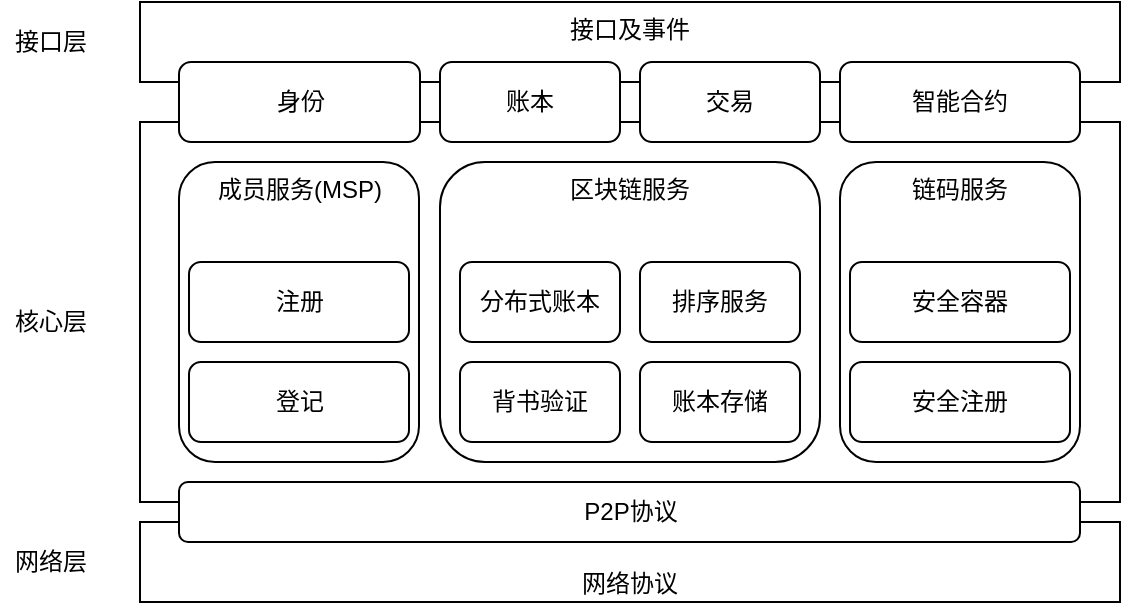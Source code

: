<mxfile version="14.5.1" type="device"><diagram id="qRBJV8Rviw5mgjF_7UAP" name="第 1 页"><mxGraphModel dx="786" dy="572" grid="1" gridSize="10" guides="1" tooltips="1" connect="1" arrows="1" fold="1" page="1" pageScale="1" pageWidth="827" pageHeight="1169" math="0" shadow="0"><root><mxCell id="0"/><mxCell id="1" parent="0"/><mxCell id="m3cRt86MzjOde7gio3S7-24" value="接口及事件" style="rounded=0;whiteSpace=wrap;html=1;verticalAlign=top;" vertex="1" parent="1"><mxGeometry x="150" y="170" width="490" height="40" as="geometry"/></mxCell><mxCell id="m3cRt86MzjOde7gio3S7-4" value="" style="rounded=0;whiteSpace=wrap;html=1;" vertex="1" parent="1"><mxGeometry x="150" y="230" width="490" height="190" as="geometry"/></mxCell><mxCell id="m3cRt86MzjOde7gio3S7-1" value="网络协议" style="rounded=0;whiteSpace=wrap;html=1;verticalAlign=bottom;" vertex="1" parent="1"><mxGeometry x="150" y="430" width="490" height="40" as="geometry"/></mxCell><mxCell id="m3cRt86MzjOde7gio3S7-2" value="P2P协议" style="rounded=1;whiteSpace=wrap;html=1;" vertex="1" parent="1"><mxGeometry x="169.5" y="410" width="450.5" height="30" as="geometry"/></mxCell><mxCell id="m3cRt86MzjOde7gio3S7-5" value="成员服务(MSP)" style="rounded=1;whiteSpace=wrap;html=1;verticalAlign=top;" vertex="1" parent="1"><mxGeometry x="169.5" y="250" width="120" height="150" as="geometry"/></mxCell><mxCell id="m3cRt86MzjOde7gio3S7-6" value="登记" style="rounded=1;whiteSpace=wrap;html=1;" vertex="1" parent="1"><mxGeometry x="174.5" y="350" width="110" height="40" as="geometry"/></mxCell><mxCell id="m3cRt86MzjOde7gio3S7-7" value="注册" style="rounded=1;whiteSpace=wrap;html=1;" vertex="1" parent="1"><mxGeometry x="174.5" y="300" width="110" height="40" as="geometry"/></mxCell><mxCell id="m3cRt86MzjOde7gio3S7-8" value="区块链服务" style="rounded=1;whiteSpace=wrap;html=1;verticalAlign=top;" vertex="1" parent="1"><mxGeometry x="300" y="250" width="190" height="150" as="geometry"/></mxCell><mxCell id="m3cRt86MzjOde7gio3S7-9" value="分布式账本" style="rounded=1;whiteSpace=wrap;html=1;" vertex="1" parent="1"><mxGeometry x="310" y="300" width="80" height="40" as="geometry"/></mxCell><mxCell id="m3cRt86MzjOde7gio3S7-10" value="排序服务" style="rounded=1;whiteSpace=wrap;html=1;" vertex="1" parent="1"><mxGeometry x="400" y="300" width="80" height="40" as="geometry"/></mxCell><mxCell id="m3cRt86MzjOde7gio3S7-11" value="背书验证" style="rounded=1;whiteSpace=wrap;html=1;" vertex="1" parent="1"><mxGeometry x="310" y="350" width="80" height="40" as="geometry"/></mxCell><mxCell id="m3cRt86MzjOde7gio3S7-12" value="账本存储" style="rounded=1;whiteSpace=wrap;html=1;" vertex="1" parent="1"><mxGeometry x="400" y="350" width="80" height="40" as="geometry"/></mxCell><mxCell id="m3cRt86MzjOde7gio3S7-13" value="链码服务" style="rounded=1;whiteSpace=wrap;html=1;verticalAlign=top;" vertex="1" parent="1"><mxGeometry x="500" y="250" width="120" height="150" as="geometry"/></mxCell><mxCell id="m3cRt86MzjOde7gio3S7-14" value="安全容器" style="rounded=1;whiteSpace=wrap;html=1;" vertex="1" parent="1"><mxGeometry x="505" y="300" width="110" height="40" as="geometry"/></mxCell><mxCell id="m3cRt86MzjOde7gio3S7-15" value="安全注册" style="rounded=1;whiteSpace=wrap;html=1;" vertex="1" parent="1"><mxGeometry x="505" y="350" width="110" height="40" as="geometry"/></mxCell><mxCell id="m3cRt86MzjOde7gio3S7-16" value="身份" style="rounded=1;whiteSpace=wrap;html=1;" vertex="1" parent="1"><mxGeometry x="169.5" y="200" width="120.5" height="40" as="geometry"/></mxCell><mxCell id="m3cRt86MzjOde7gio3S7-20" value="账本" style="rounded=1;whiteSpace=wrap;html=1;" vertex="1" parent="1"><mxGeometry x="300" y="200" width="90" height="40" as="geometry"/></mxCell><mxCell id="m3cRt86MzjOde7gio3S7-21" value="交易" style="rounded=1;whiteSpace=wrap;html=1;" vertex="1" parent="1"><mxGeometry x="400" y="200" width="90" height="40" as="geometry"/></mxCell><mxCell id="m3cRt86MzjOde7gio3S7-22" value="智能合约" style="rounded=1;whiteSpace=wrap;html=1;" vertex="1" parent="1"><mxGeometry x="500" y="200" width="120" height="40" as="geometry"/></mxCell><mxCell id="m3cRt86MzjOde7gio3S7-25" value="接口层" style="text;html=1;resizable=0;autosize=1;align=center;verticalAlign=middle;points=[];fillColor=none;strokeColor=none;rounded=0;" vertex="1" parent="1"><mxGeometry x="80" y="180" width="50" height="20" as="geometry"/></mxCell><mxCell id="m3cRt86MzjOde7gio3S7-26" value="核心层" style="text;html=1;resizable=0;autosize=1;align=center;verticalAlign=middle;points=[];fillColor=none;strokeColor=none;rounded=0;" vertex="1" parent="1"><mxGeometry x="80" y="320" width="50" height="20" as="geometry"/></mxCell><mxCell id="m3cRt86MzjOde7gio3S7-27" value="网络层" style="text;html=1;resizable=0;autosize=1;align=center;verticalAlign=middle;points=[];fillColor=none;strokeColor=none;rounded=0;" vertex="1" parent="1"><mxGeometry x="80" y="440" width="50" height="20" as="geometry"/></mxCell></root></mxGraphModel></diagram></mxfile>